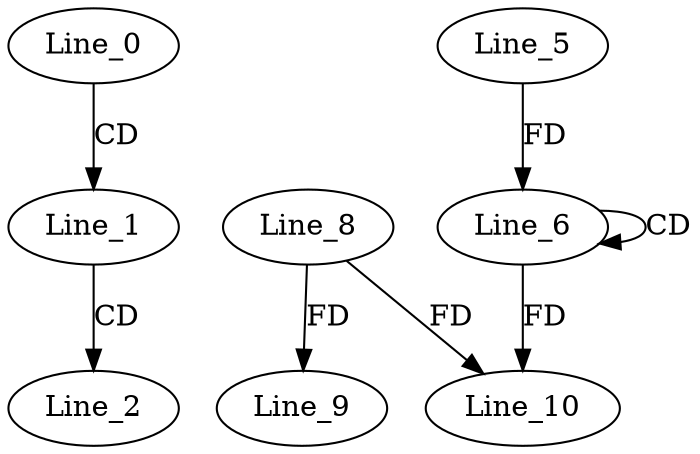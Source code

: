 digraph G {
  Line_0;
  Line_1;
  Line_2;
  Line_6;
  Line_6;
  Line_5;
  Line_8;
  Line_9;
  Line_10;
  Line_0 -> Line_1 [ label="CD" ];
  Line_1 -> Line_2 [ label="CD" ];
  Line_6 -> Line_6 [ label="CD" ];
  Line_5 -> Line_6 [ label="FD" ];
  Line_8 -> Line_9 [ label="FD" ];
  Line_8 -> Line_10 [ label="FD" ];
  Line_6 -> Line_10 [ label="FD" ];
}
